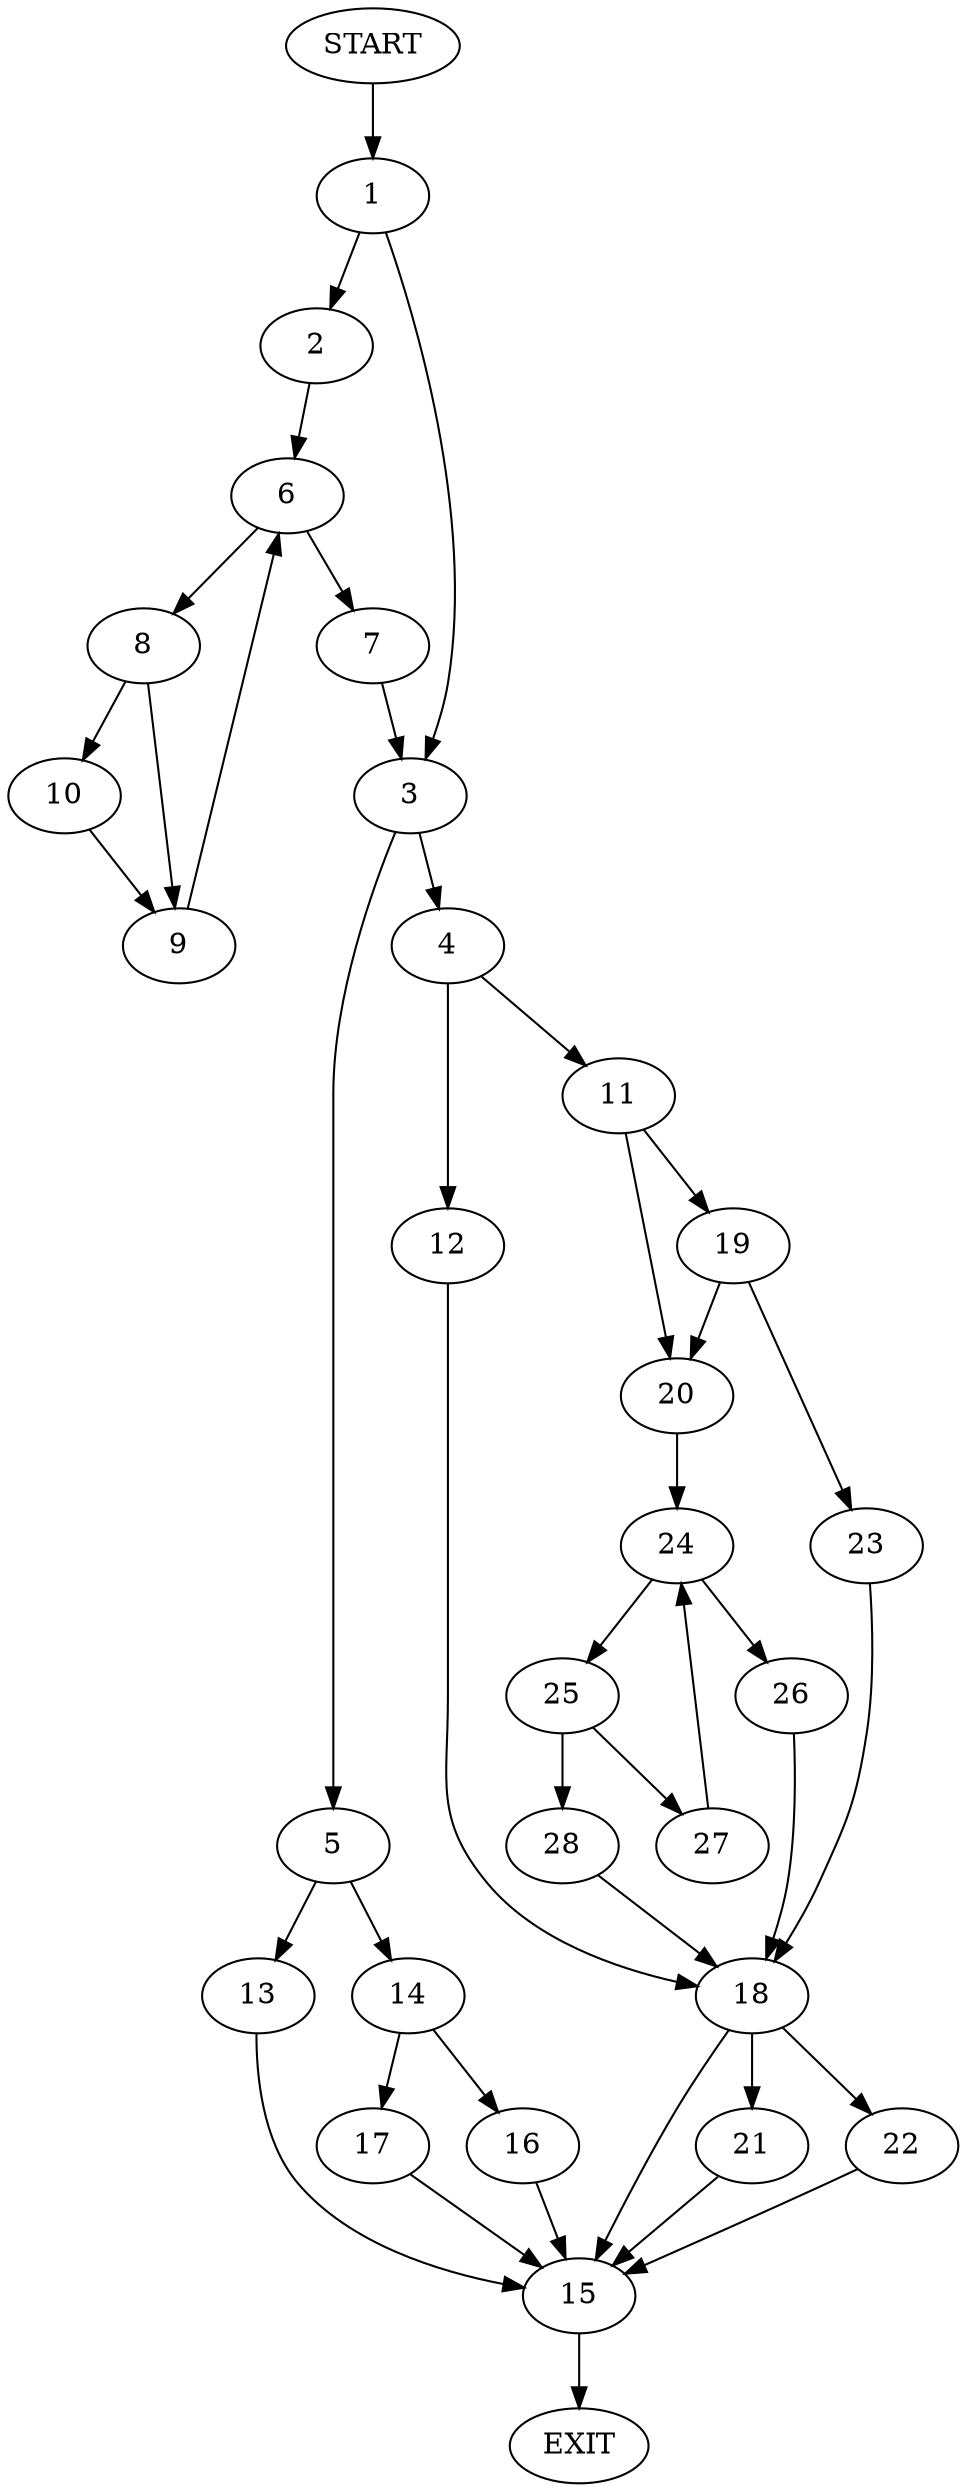 digraph {
0 [label="START"]
29 [label="EXIT"]
0 -> 1
1 -> 2
1 -> 3
3 -> 4
3 -> 5
2 -> 6
6 -> 7
6 -> 8
7 -> 3
8 -> 9
8 -> 10
9 -> 6
10 -> 9
4 -> 11
4 -> 12
5 -> 13
5 -> 14
13 -> 15
14 -> 16
14 -> 17
15 -> 29
17 -> 15
16 -> 15
12 -> 18
11 -> 19
11 -> 20
18 -> 21
18 -> 22
18 -> 15
19 -> 23
19 -> 20
20 -> 24
23 -> 18
24 -> 25
24 -> 26
25 -> 27
25 -> 28
26 -> 18
27 -> 24
28 -> 18
22 -> 15
21 -> 15
}
